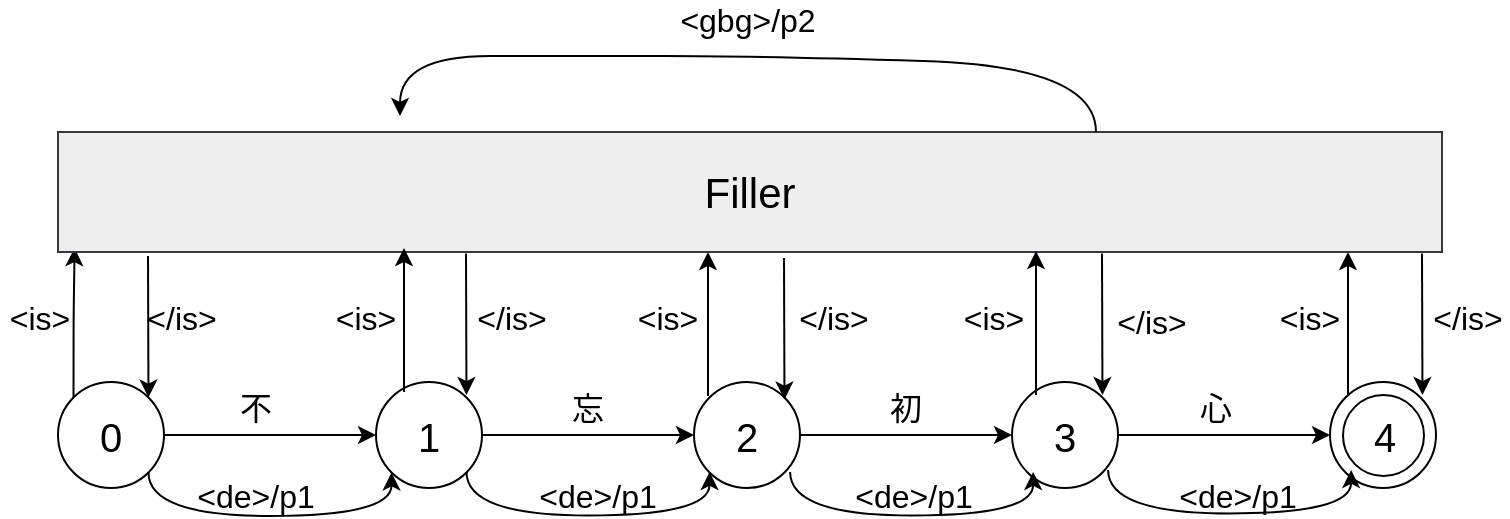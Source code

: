 <mxfile version="14.9.3" type="device"><diagram id="_bzWYxfmilrkJDTxYulS" name="Page-1"><mxGraphModel dx="946" dy="614" grid="0" gridSize="10" guides="1" tooltips="1" connect="1" arrows="1" fold="1" page="1" pageScale="1" pageWidth="827" pageHeight="1169" math="0" shadow="0"><root><mxCell id="0"/><mxCell id="1" parent="0"/><mxCell id="dSVzUY7lnLiLLn1l-tGU-11" style="edgeStyle=orthogonalEdgeStyle;rounded=0;orthogonalLoop=1;jettySize=auto;html=1;exitX=1;exitY=0.5;exitDx=0;exitDy=0;entryX=0;entryY=0.5;entryDx=0;entryDy=0;" parent="1" source="dSVzUY7lnLiLLn1l-tGU-1" target="dSVzUY7lnLiLLn1l-tGU-2" edge="1"><mxGeometry relative="1" as="geometry"/></mxCell><mxCell id="oRkzwmTWN0kMbXDqS24B-16" style="edgeStyle=orthogonalEdgeStyle;curved=1;orthogonalLoop=1;jettySize=auto;html=1;exitX=1;exitY=1;exitDx=0;exitDy=0;entryX=0;entryY=1;entryDx=0;entryDy=0;" edge="1" parent="1" source="dSVzUY7lnLiLLn1l-tGU-1" target="dSVzUY7lnLiLLn1l-tGU-2"><mxGeometry relative="1" as="geometry"><Array as="points"><mxPoint x="113" y="347"/><mxPoint x="235" y="347"/></Array></mxGeometry></mxCell><mxCell id="oRkzwmTWN0kMbXDqS24B-31" style="edgeStyle=orthogonalEdgeStyle;rounded=1;orthogonalLoop=1;jettySize=auto;html=1;exitX=0;exitY=0;exitDx=0;exitDy=0;entryX=0.012;entryY=0.967;entryDx=0;entryDy=0;entryPerimeter=0;" edge="1" parent="1" source="dSVzUY7lnLiLLn1l-tGU-1" target="oRkzwmTWN0kMbXDqS24B-25"><mxGeometry relative="1" as="geometry"/></mxCell><mxCell id="dSVzUY7lnLiLLn1l-tGU-1" value="&lt;font style=&quot;font-size: 20px&quot;&gt;0&lt;/font&gt;" style="ellipse;whiteSpace=wrap;html=1;aspect=fixed;" parent="1" vertex="1"><mxGeometry x="68" y="280" width="53" height="53" as="geometry"/></mxCell><mxCell id="oRkzwmTWN0kMbXDqS24B-4" style="edgeStyle=orthogonalEdgeStyle;rounded=0;orthogonalLoop=1;jettySize=auto;html=1;exitX=1;exitY=0.5;exitDx=0;exitDy=0;" edge="1" parent="1" source="dSVzUY7lnLiLLn1l-tGU-2" target="dSVzUY7lnLiLLn1l-tGU-3"><mxGeometry relative="1" as="geometry"/></mxCell><mxCell id="dSVzUY7lnLiLLn1l-tGU-2" value="&lt;span style=&quot;font-size: 20px&quot;&gt;1&lt;/span&gt;" style="ellipse;whiteSpace=wrap;html=1;aspect=fixed;" parent="1" vertex="1"><mxGeometry x="227" y="280" width="53" height="53" as="geometry"/></mxCell><mxCell id="oRkzwmTWN0kMbXDqS24B-5" style="edgeStyle=orthogonalEdgeStyle;rounded=0;orthogonalLoop=1;jettySize=auto;html=1;exitX=1;exitY=0.5;exitDx=0;exitDy=0;entryX=0;entryY=0.5;entryDx=0;entryDy=0;" edge="1" parent="1" source="dSVzUY7lnLiLLn1l-tGU-3" target="dSVzUY7lnLiLLn1l-tGU-4"><mxGeometry relative="1" as="geometry"/></mxCell><mxCell id="dSVzUY7lnLiLLn1l-tGU-3" value="&lt;span style=&quot;font-size: 20px&quot;&gt;2&lt;/span&gt;" style="ellipse;whiteSpace=wrap;html=1;aspect=fixed;" parent="1" vertex="1"><mxGeometry x="386" y="280" width="53" height="53" as="geometry"/></mxCell><mxCell id="oRkzwmTWN0kMbXDqS24B-6" style="edgeStyle=orthogonalEdgeStyle;rounded=0;orthogonalLoop=1;jettySize=auto;html=1;exitX=1;exitY=0.5;exitDx=0;exitDy=0;entryX=0;entryY=0.5;entryDx=0;entryDy=0;" edge="1" parent="1" source="dSVzUY7lnLiLLn1l-tGU-4" target="dSVzUY7lnLiLLn1l-tGU-5"><mxGeometry relative="1" as="geometry"/></mxCell><mxCell id="dSVzUY7lnLiLLn1l-tGU-4" value="&lt;span style=&quot;font-size: 20px&quot;&gt;3&lt;/span&gt;" style="ellipse;whiteSpace=wrap;html=1;aspect=fixed;" parent="1" vertex="1"><mxGeometry x="545" y="280" width="53" height="53" as="geometry"/></mxCell><mxCell id="dSVzUY7lnLiLLn1l-tGU-5" value="" style="ellipse;whiteSpace=wrap;html=1;aspect=fixed;" parent="1" vertex="1"><mxGeometry x="704" y="280" width="53" height="53" as="geometry"/></mxCell><mxCell id="oRkzwmTWN0kMbXDqS24B-7" value="&lt;font style=&quot;font-size: 16px&quot;&gt;不&lt;/font&gt;" style="text;html=1;strokeColor=none;fillColor=none;align=center;verticalAlign=middle;whiteSpace=wrap;rounded=0;" vertex="1" parent="1"><mxGeometry x="147" y="283" width="40" height="20" as="geometry"/></mxCell><mxCell id="oRkzwmTWN0kMbXDqS24B-9" value="&lt;font style=&quot;font-size: 16px&quot;&gt;忘&lt;/font&gt;" style="text;html=1;strokeColor=none;fillColor=none;align=center;verticalAlign=middle;whiteSpace=wrap;rounded=0;" vertex="1" parent="1"><mxGeometry x="313" y="283" width="40" height="20" as="geometry"/></mxCell><mxCell id="oRkzwmTWN0kMbXDqS24B-11" value="&lt;font style=&quot;font-size: 16px&quot;&gt;初&lt;/font&gt;" style="text;html=1;strokeColor=none;fillColor=none;align=center;verticalAlign=middle;whiteSpace=wrap;rounded=0;" vertex="1" parent="1"><mxGeometry x="472" y="283" width="40" height="20" as="geometry"/></mxCell><mxCell id="oRkzwmTWN0kMbXDqS24B-12" value="&lt;font style=&quot;font-size: 16px&quot;&gt;心&lt;/font&gt;" style="text;html=1;strokeColor=none;fillColor=none;align=center;verticalAlign=middle;whiteSpace=wrap;rounded=0;" vertex="1" parent="1"><mxGeometry x="627" y="283" width="40" height="20" as="geometry"/></mxCell><mxCell id="oRkzwmTWN0kMbXDqS24B-17" style="edgeStyle=orthogonalEdgeStyle;curved=1;orthogonalLoop=1;jettySize=auto;html=1;exitX=1;exitY=1;exitDx=0;exitDy=0;entryX=0;entryY=1;entryDx=0;entryDy=0;" edge="1" parent="1"><mxGeometry relative="1" as="geometry"><mxPoint x="272.238" y="324.998" as="sourcePoint"/><mxPoint x="393.762" y="324.998" as="targetPoint"/><Array as="points"><mxPoint x="272" y="346.76"/><mxPoint x="394" y="346.76"/></Array></mxGeometry></mxCell><mxCell id="oRkzwmTWN0kMbXDqS24B-18" style="edgeStyle=orthogonalEdgeStyle;curved=1;orthogonalLoop=1;jettySize=auto;html=1;exitX=1;exitY=1;exitDx=0;exitDy=0;entryX=0;entryY=1;entryDx=0;entryDy=0;" edge="1" parent="1"><mxGeometry relative="1" as="geometry"><mxPoint x="434.038" y="324.998" as="sourcePoint"/><mxPoint x="555.562" y="324.998" as="targetPoint"/><Array as="points"><mxPoint x="433.8" y="346.76"/><mxPoint x="555.8" y="346.76"/></Array></mxGeometry></mxCell><mxCell id="oRkzwmTWN0kMbXDqS24B-19" style="edgeStyle=orthogonalEdgeStyle;curved=1;orthogonalLoop=1;jettySize=auto;html=1;exitX=1;exitY=1;exitDx=0;exitDy=0;entryX=0;entryY=1;entryDx=0;entryDy=0;" edge="1" parent="1"><mxGeometry relative="1" as="geometry"><mxPoint x="593.038" y="323.998" as="sourcePoint"/><mxPoint x="714.562" y="323.998" as="targetPoint"/><Array as="points"><mxPoint x="592.8" y="345.76"/><mxPoint x="714.8" y="345.76"/></Array></mxGeometry></mxCell><mxCell id="oRkzwmTWN0kMbXDqS24B-20" value="&lt;font style=&quot;font-size: 16px&quot;&gt;&amp;lt;de&amp;gt;/p1&lt;/font&gt;" style="text;html=1;strokeColor=none;fillColor=none;align=center;verticalAlign=middle;whiteSpace=wrap;rounded=0;" vertex="1" parent="1"><mxGeometry x="147" y="327" width="40" height="20" as="geometry"/></mxCell><mxCell id="oRkzwmTWN0kMbXDqS24B-21" value="&lt;font style=&quot;font-size: 16px&quot;&gt;&amp;lt;de&amp;gt;/p1&lt;/font&gt;" style="text;html=1;strokeColor=none;fillColor=none;align=center;verticalAlign=middle;whiteSpace=wrap;rounded=0;" vertex="1" parent="1"><mxGeometry x="318" y="327" width="40" height="20" as="geometry"/></mxCell><mxCell id="oRkzwmTWN0kMbXDqS24B-22" value="&lt;font style=&quot;font-size: 16px&quot;&gt;&amp;lt;de&amp;gt;/p1&lt;/font&gt;" style="text;html=1;strokeColor=none;fillColor=none;align=center;verticalAlign=middle;whiteSpace=wrap;rounded=0;" vertex="1" parent="1"><mxGeometry x="476" y="327" width="40" height="20" as="geometry"/></mxCell><mxCell id="oRkzwmTWN0kMbXDqS24B-24" value="&lt;font style=&quot;font-size: 16px&quot;&gt;&amp;lt;de&amp;gt;/p1&lt;/font&gt;" style="text;html=1;strokeColor=none;fillColor=none;align=center;verticalAlign=middle;whiteSpace=wrap;rounded=0;" vertex="1" parent="1"><mxGeometry x="638" y="327" width="40" height="20" as="geometry"/></mxCell><mxCell id="oRkzwmTWN0kMbXDqS24B-25" value="&lt;span style=&quot;font-size: 21px&quot;&gt;Filler&lt;/span&gt;" style="rounded=0;whiteSpace=wrap;html=1;fillColor=#eeeeee;strokeColor=#36393d;" vertex="1" parent="1"><mxGeometry x="68" y="155" width="692" height="60" as="geometry"/></mxCell><mxCell id="oRkzwmTWN0kMbXDqS24B-26" value="&lt;font style=&quot;font-size: 20px&quot;&gt;4&lt;/font&gt;" style="ellipse;whiteSpace=wrap;html=1;aspect=fixed;" vertex="1" parent="1"><mxGeometry x="710.5" y="286.5" width="40.5" height="40.5" as="geometry"/></mxCell><mxCell id="oRkzwmTWN0kMbXDqS24B-29" value="" style="endArrow=classic;html=1;entryX=0.25;entryY=1;entryDx=0;entryDy=0;" edge="1" parent="1"><mxGeometry width="50" height="50" relative="1" as="geometry"><mxPoint x="241" y="285" as="sourcePoint"/><mxPoint x="241.0" y="213" as="targetPoint"/></mxGeometry></mxCell><mxCell id="oRkzwmTWN0kMbXDqS24B-33" value="" style="endArrow=classic;html=1;entryX=1;entryY=0;entryDx=0;entryDy=0;" edge="1" parent="1" target="dSVzUY7lnLiLLn1l-tGU-1"><mxGeometry width="50" height="50" relative="1" as="geometry"><mxPoint x="113" y="217" as="sourcePoint"/><mxPoint x="455" y="270" as="targetPoint"/></mxGeometry></mxCell><mxCell id="oRkzwmTWN0kMbXDqS24B-34" value="" style="endArrow=classic;html=1;entryX=1;entryY=0;entryDx=0;entryDy=0;" edge="1" parent="1"><mxGeometry width="50" height="50" relative="1" as="geometry"><mxPoint x="272" y="215.74" as="sourcePoint"/><mxPoint x="272.238" y="286.502" as="targetPoint"/></mxGeometry></mxCell><mxCell id="oRkzwmTWN0kMbXDqS24B-35" value="" style="endArrow=classic;html=1;entryX=0.25;entryY=1;entryDx=0;entryDy=0;" edge="1" parent="1"><mxGeometry width="50" height="50" relative="1" as="geometry"><mxPoint x="393" y="287" as="sourcePoint"/><mxPoint x="393.0" y="215" as="targetPoint"/></mxGeometry></mxCell><mxCell id="oRkzwmTWN0kMbXDqS24B-36" value="" style="endArrow=classic;html=1;entryX=0.25;entryY=1;entryDx=0;entryDy=0;" edge="1" parent="1"><mxGeometry width="50" height="50" relative="1" as="geometry"><mxPoint x="557" y="286.5" as="sourcePoint"/><mxPoint x="557.0" y="214.5" as="targetPoint"/></mxGeometry></mxCell><mxCell id="oRkzwmTWN0kMbXDqS24B-37" value="" style="endArrow=classic;html=1;entryX=0.25;entryY=1;entryDx=0;entryDy=0;" edge="1" parent="1"><mxGeometry width="50" height="50" relative="1" as="geometry"><mxPoint x="713" y="287" as="sourcePoint"/><mxPoint x="713.0" y="215" as="targetPoint"/></mxGeometry></mxCell><mxCell id="oRkzwmTWN0kMbXDqS24B-38" value="" style="endArrow=classic;html=1;entryX=1;entryY=0;entryDx=0;entryDy=0;" edge="1" parent="1"><mxGeometry width="50" height="50" relative="1" as="geometry"><mxPoint x="431" y="218" as="sourcePoint"/><mxPoint x="431.238" y="288.762" as="targetPoint"/></mxGeometry></mxCell><mxCell id="oRkzwmTWN0kMbXDqS24B-39" value="" style="endArrow=classic;html=1;entryX=1;entryY=0;entryDx=0;entryDy=0;" edge="1" parent="1"><mxGeometry width="50" height="50" relative="1" as="geometry"><mxPoint x="590" y="215.74" as="sourcePoint"/><mxPoint x="590.238" y="286.502" as="targetPoint"/></mxGeometry></mxCell><mxCell id="oRkzwmTWN0kMbXDqS24B-40" value="" style="endArrow=classic;html=1;entryX=1;entryY=0;entryDx=0;entryDy=0;" edge="1" parent="1"><mxGeometry width="50" height="50" relative="1" as="geometry"><mxPoint x="750" y="215.74" as="sourcePoint"/><mxPoint x="750.238" y="286.502" as="targetPoint"/></mxGeometry></mxCell><mxCell id="oRkzwmTWN0kMbXDqS24B-41" value="&amp;lt;is&amp;gt;" style="text;html=1;strokeColor=none;fillColor=none;align=center;verticalAlign=middle;whiteSpace=wrap;rounded=0;fontSize=16;" vertex="1" parent="1"><mxGeometry x="39" y="238" width="40" height="20" as="geometry"/></mxCell><mxCell id="oRkzwmTWN0kMbXDqS24B-42" value="&amp;lt;/is&amp;gt;" style="text;html=1;strokeColor=none;fillColor=none;align=center;verticalAlign=middle;whiteSpace=wrap;rounded=0;fontSize=16;" vertex="1" parent="1"><mxGeometry x="110" y="238" width="40" height="20" as="geometry"/></mxCell><mxCell id="oRkzwmTWN0kMbXDqS24B-43" value="&amp;lt;is&amp;gt;" style="text;html=1;strokeColor=none;fillColor=none;align=center;verticalAlign=middle;whiteSpace=wrap;rounded=0;fontSize=16;" vertex="1" parent="1"><mxGeometry x="202" y="238" width="40" height="20" as="geometry"/></mxCell><mxCell id="oRkzwmTWN0kMbXDqS24B-44" value="&amp;lt;is&amp;gt;" style="text;html=1;strokeColor=none;fillColor=none;align=center;verticalAlign=middle;whiteSpace=wrap;rounded=0;fontSize=16;" vertex="1" parent="1"><mxGeometry x="353" y="238" width="40" height="20" as="geometry"/></mxCell><mxCell id="oRkzwmTWN0kMbXDqS24B-45" value="&amp;lt;is&amp;gt;" style="text;html=1;strokeColor=none;fillColor=none;align=center;verticalAlign=middle;whiteSpace=wrap;rounded=0;fontSize=16;" vertex="1" parent="1"><mxGeometry x="516" y="238" width="40" height="20" as="geometry"/></mxCell><mxCell id="oRkzwmTWN0kMbXDqS24B-46" value="&amp;lt;is&amp;gt;" style="text;html=1;strokeColor=none;fillColor=none;align=center;verticalAlign=middle;whiteSpace=wrap;rounded=0;fontSize=16;" vertex="1" parent="1"><mxGeometry x="674" y="238" width="40" height="20" as="geometry"/></mxCell><mxCell id="oRkzwmTWN0kMbXDqS24B-47" value="&amp;lt;/is&amp;gt;" style="text;html=1;strokeColor=none;fillColor=none;align=center;verticalAlign=middle;whiteSpace=wrap;rounded=0;fontSize=16;" vertex="1" parent="1"><mxGeometry x="275" y="238" width="40" height="20" as="geometry"/></mxCell><mxCell id="oRkzwmTWN0kMbXDqS24B-48" value="&amp;lt;/is&amp;gt;" style="text;html=1;strokeColor=none;fillColor=none;align=center;verticalAlign=middle;whiteSpace=wrap;rounded=0;fontSize=16;" vertex="1" parent="1"><mxGeometry x="436" y="238" width="40" height="20" as="geometry"/></mxCell><mxCell id="oRkzwmTWN0kMbXDqS24B-49" value="&amp;lt;/is&amp;gt;" style="text;html=1;strokeColor=none;fillColor=none;align=center;verticalAlign=middle;whiteSpace=wrap;rounded=0;fontSize=16;" vertex="1" parent="1"><mxGeometry x="595" y="240" width="40" height="20" as="geometry"/></mxCell><mxCell id="oRkzwmTWN0kMbXDqS24B-50" value="&amp;lt;/is&amp;gt;" style="text;html=1;strokeColor=none;fillColor=none;align=center;verticalAlign=middle;whiteSpace=wrap;rounded=0;fontSize=16;" vertex="1" parent="1"><mxGeometry x="753" y="238" width="40" height="20" as="geometry"/></mxCell><mxCell id="oRkzwmTWN0kMbXDqS24B-51" value="" style="endArrow=classic;html=1;fontSize=16;exitX=0.75;exitY=0;exitDx=0;exitDy=0;curved=1;" edge="1" parent="1" source="oRkzwmTWN0kMbXDqS24B-25"><mxGeometry width="50" height="50" relative="1" as="geometry"><mxPoint x="648" y="151" as="sourcePoint"/><mxPoint x="239" y="147" as="targetPoint"/><Array as="points"><mxPoint x="587" y="122"/><mxPoint x="414" y="117"/><mxPoint x="329" y="117"/><mxPoint x="239" y="117"/></Array></mxGeometry></mxCell><mxCell id="oRkzwmTWN0kMbXDqS24B-53" value="&amp;lt;gbg&amp;gt;/p2" style="text;html=1;strokeColor=none;fillColor=none;align=center;verticalAlign=middle;whiteSpace=wrap;rounded=0;fontSize=16;" vertex="1" parent="1"><mxGeometry x="392.5" y="89" width="40" height="20" as="geometry"/></mxCell></root></mxGraphModel></diagram></mxfile>